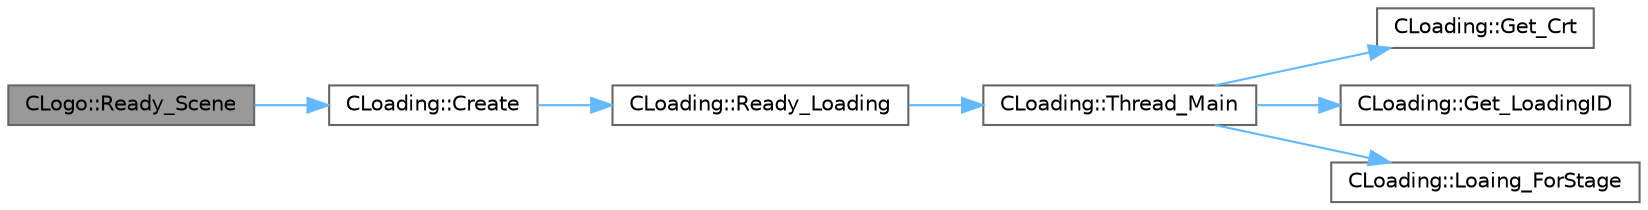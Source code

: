 digraph "CLogo::Ready_Scene"
{
 // LATEX_PDF_SIZE
  bgcolor="transparent";
  edge [fontname=Helvetica,fontsize=10,labelfontname=Helvetica,labelfontsize=10];
  node [fontname=Helvetica,fontsize=10,shape=box,height=0.2,width=0.4];
  rankdir="LR";
  Node1 [id="Node000001",label="CLogo::Ready_Scene",height=0.2,width=0.4,color="gray40", fillcolor="grey60", style="filled", fontcolor="black",tooltip=" "];
  Node1 -> Node2 [id="edge7_Node000001_Node000002",color="steelblue1",style="solid",tooltip=" "];
  Node2 [id="Node000002",label="CLoading::Create",height=0.2,width=0.4,color="grey40", fillcolor="white", style="filled",URL="$class_c_loading.html#ae4f70fb60ae5fbf89197d782eb63ef9f",tooltip=" "];
  Node2 -> Node3 [id="edge8_Node000002_Node000003",color="steelblue1",style="solid",tooltip=" "];
  Node3 [id="Node000003",label="CLoading::Ready_Loading",height=0.2,width=0.4,color="grey40", fillcolor="white", style="filled",URL="$class_c_loading.html#ad9b032bbc723f9e911c063a3a567c423",tooltip=" "];
  Node3 -> Node4 [id="edge9_Node000003_Node000004",color="steelblue1",style="solid",tooltip=" "];
  Node4 [id="Node000004",label="CLoading::Thread_Main",height=0.2,width=0.4,color="grey40", fillcolor="white", style="filled",URL="$class_c_loading.html#afb20c2534ef7fbdd7ae45ef78d282fc7",tooltip=" "];
  Node4 -> Node5 [id="edge10_Node000004_Node000005",color="steelblue1",style="solid",tooltip=" "];
  Node5 [id="Node000005",label="CLoading::Get_Crt",height=0.2,width=0.4,color="grey40", fillcolor="white", style="filled",URL="$class_c_loading.html#ad7fe981f0c88b6fc265320dcdf84d959",tooltip=" "];
  Node4 -> Node6 [id="edge11_Node000004_Node000006",color="steelblue1",style="solid",tooltip=" "];
  Node6 [id="Node000006",label="CLoading::Get_LoadingID",height=0.2,width=0.4,color="grey40", fillcolor="white", style="filled",URL="$class_c_loading.html#ad3b8e61e4622ea95baf7cb613fd7cd33",tooltip=" "];
  Node4 -> Node7 [id="edge12_Node000004_Node000007",color="steelblue1",style="solid",tooltip=" "];
  Node7 [id="Node000007",label="CLoading::Loaing_ForStage",height=0.2,width=0.4,color="grey40", fillcolor="white", style="filled",URL="$class_c_loading.html#a854250b9455cc9093c052516162c30df",tooltip=" "];
}
